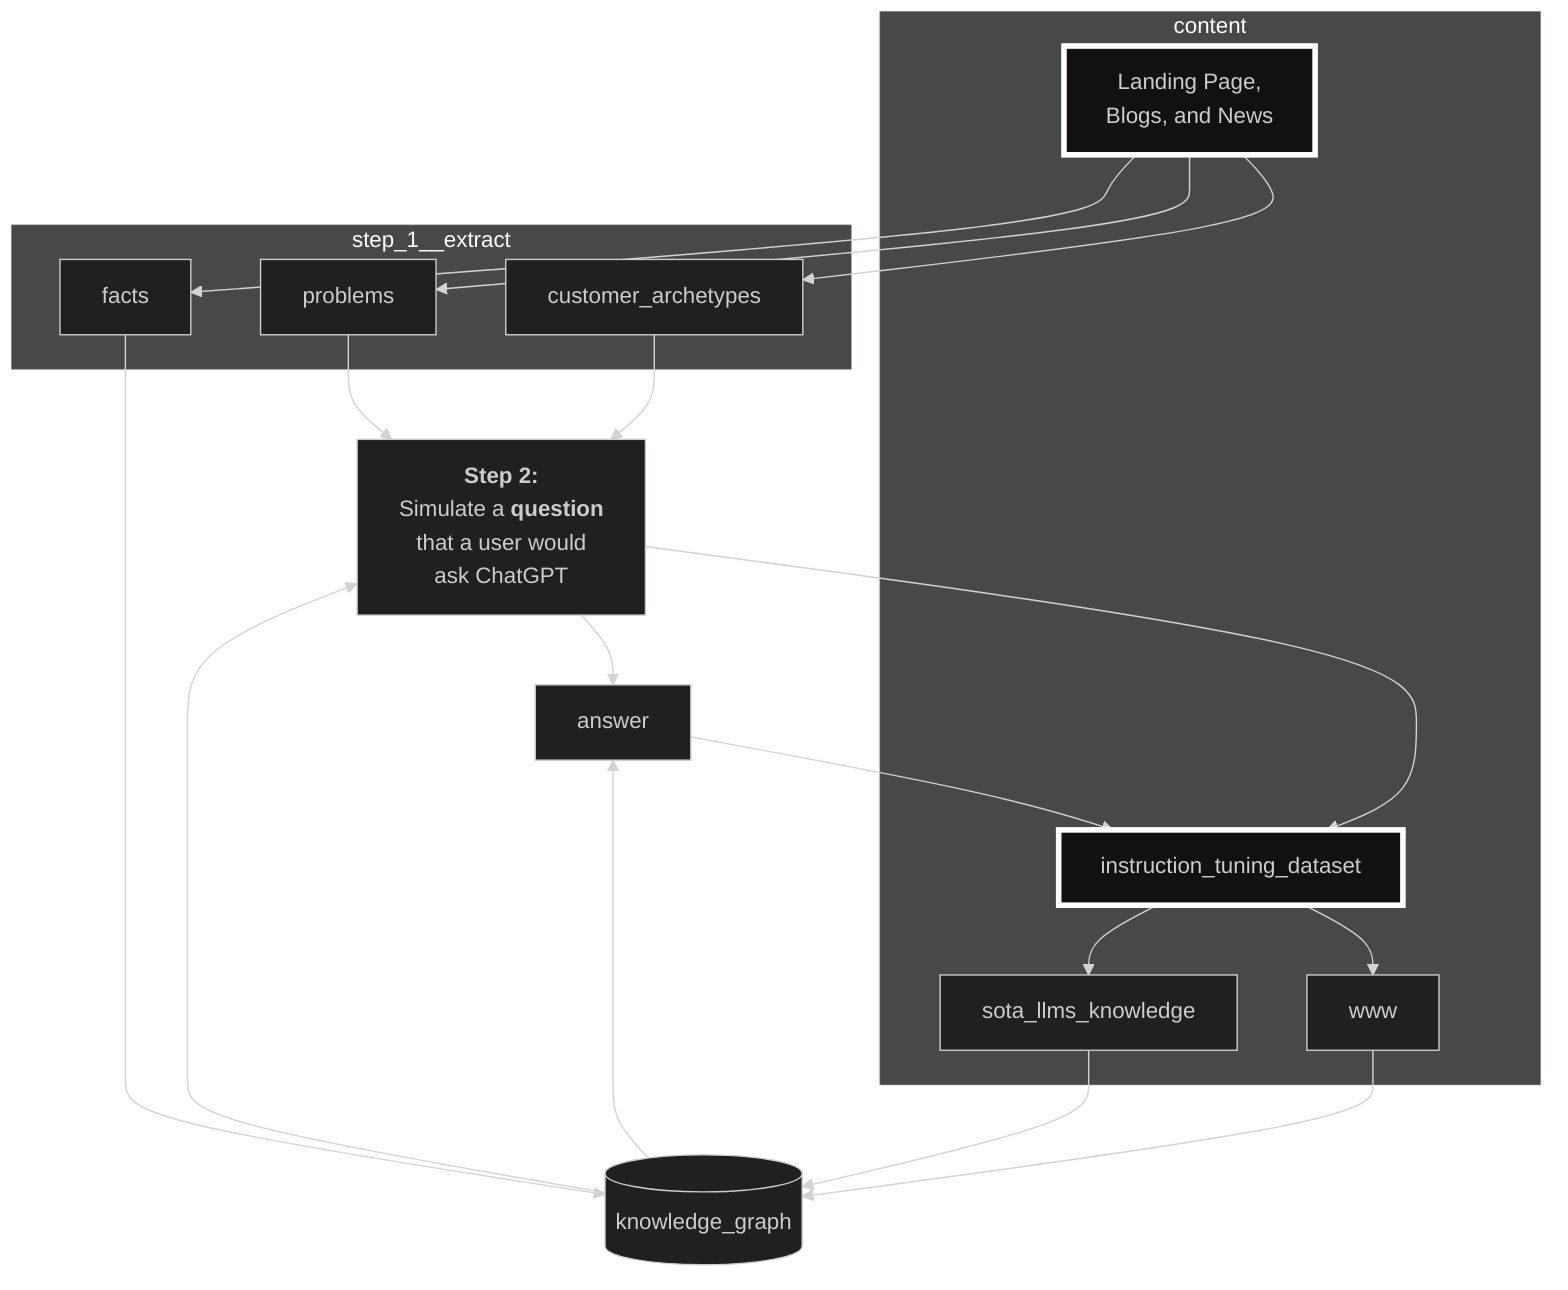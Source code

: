 %%{init: {'theme':'dark', 'themeVariables': {'background': '#212121'}}}%%
graph TD

subgraph content
ai_landing_page["Landing Page,<br/>Blogs, and News"]
www
sota_llms_knowledge
instruction_tuning_dataset
end

subgraph step_1__extract
customer_archetypes
problems
facts
end

simulated_user_question["<b>Step 2:</b><br/>Simulate a <b>question</b><br/>that a user would<br/>ask ChatGPT"]

ai_landing_page --> customer_archetypes
ai_landing_page --> problems
ai_landing_page --> facts
facts --> knowledge_graph[(knowledge_graph)]
www --> knowledge_graph
sota_llms_knowledge --> knowledge_graph
customer_archetypes --> simulated_user_question
problems --> simulated_user_question
knowledge_graph --> simulated_user_question
simulated_user_question --> answer
knowledge_graph --> answer
simulated_user_question --> instruction_tuning_dataset
answer --> instruction_tuning_dataset
instruction_tuning_dataset --> www
instruction_tuning_dataset -->sota_llms_knowledge


style ai_landing_page stroke:#ffffff,stroke-width:4px,fill:#111111
style instruction_tuning_dataset stroke:#ffffff,stroke-width:4px,fill:#111111